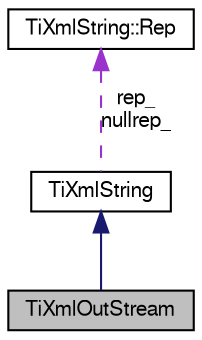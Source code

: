 digraph G
{
  bgcolor="transparent";
  edge [fontname="FreeSans",fontsize=10,labelfontname="FreeSans",labelfontsize=10];
  node [fontname="FreeSans",fontsize=10,shape=record];
  Node1 [label="TiXmlOutStream",height=0.2,width=0.4,color="black", fillcolor="grey75", style="filled" fontcolor="black"];
  Node2 -> Node1 [dir=back,color="midnightblue",fontsize=10,style="solid",fontname="FreeSans"];
  Node2 [label="TiXmlString",height=0.2,width=0.4,color="black",URL="$classTiXmlString.html"];
  Node3 -> Node2 [dir=back,color="darkorchid3",fontsize=10,style="dashed",label="rep_\nnullrep_",fontname="FreeSans"];
  Node3 [label="TiXmlString::Rep",height=0.2,width=0.4,color="black",URL="$structTiXmlString_1_1Rep.html"];
}
